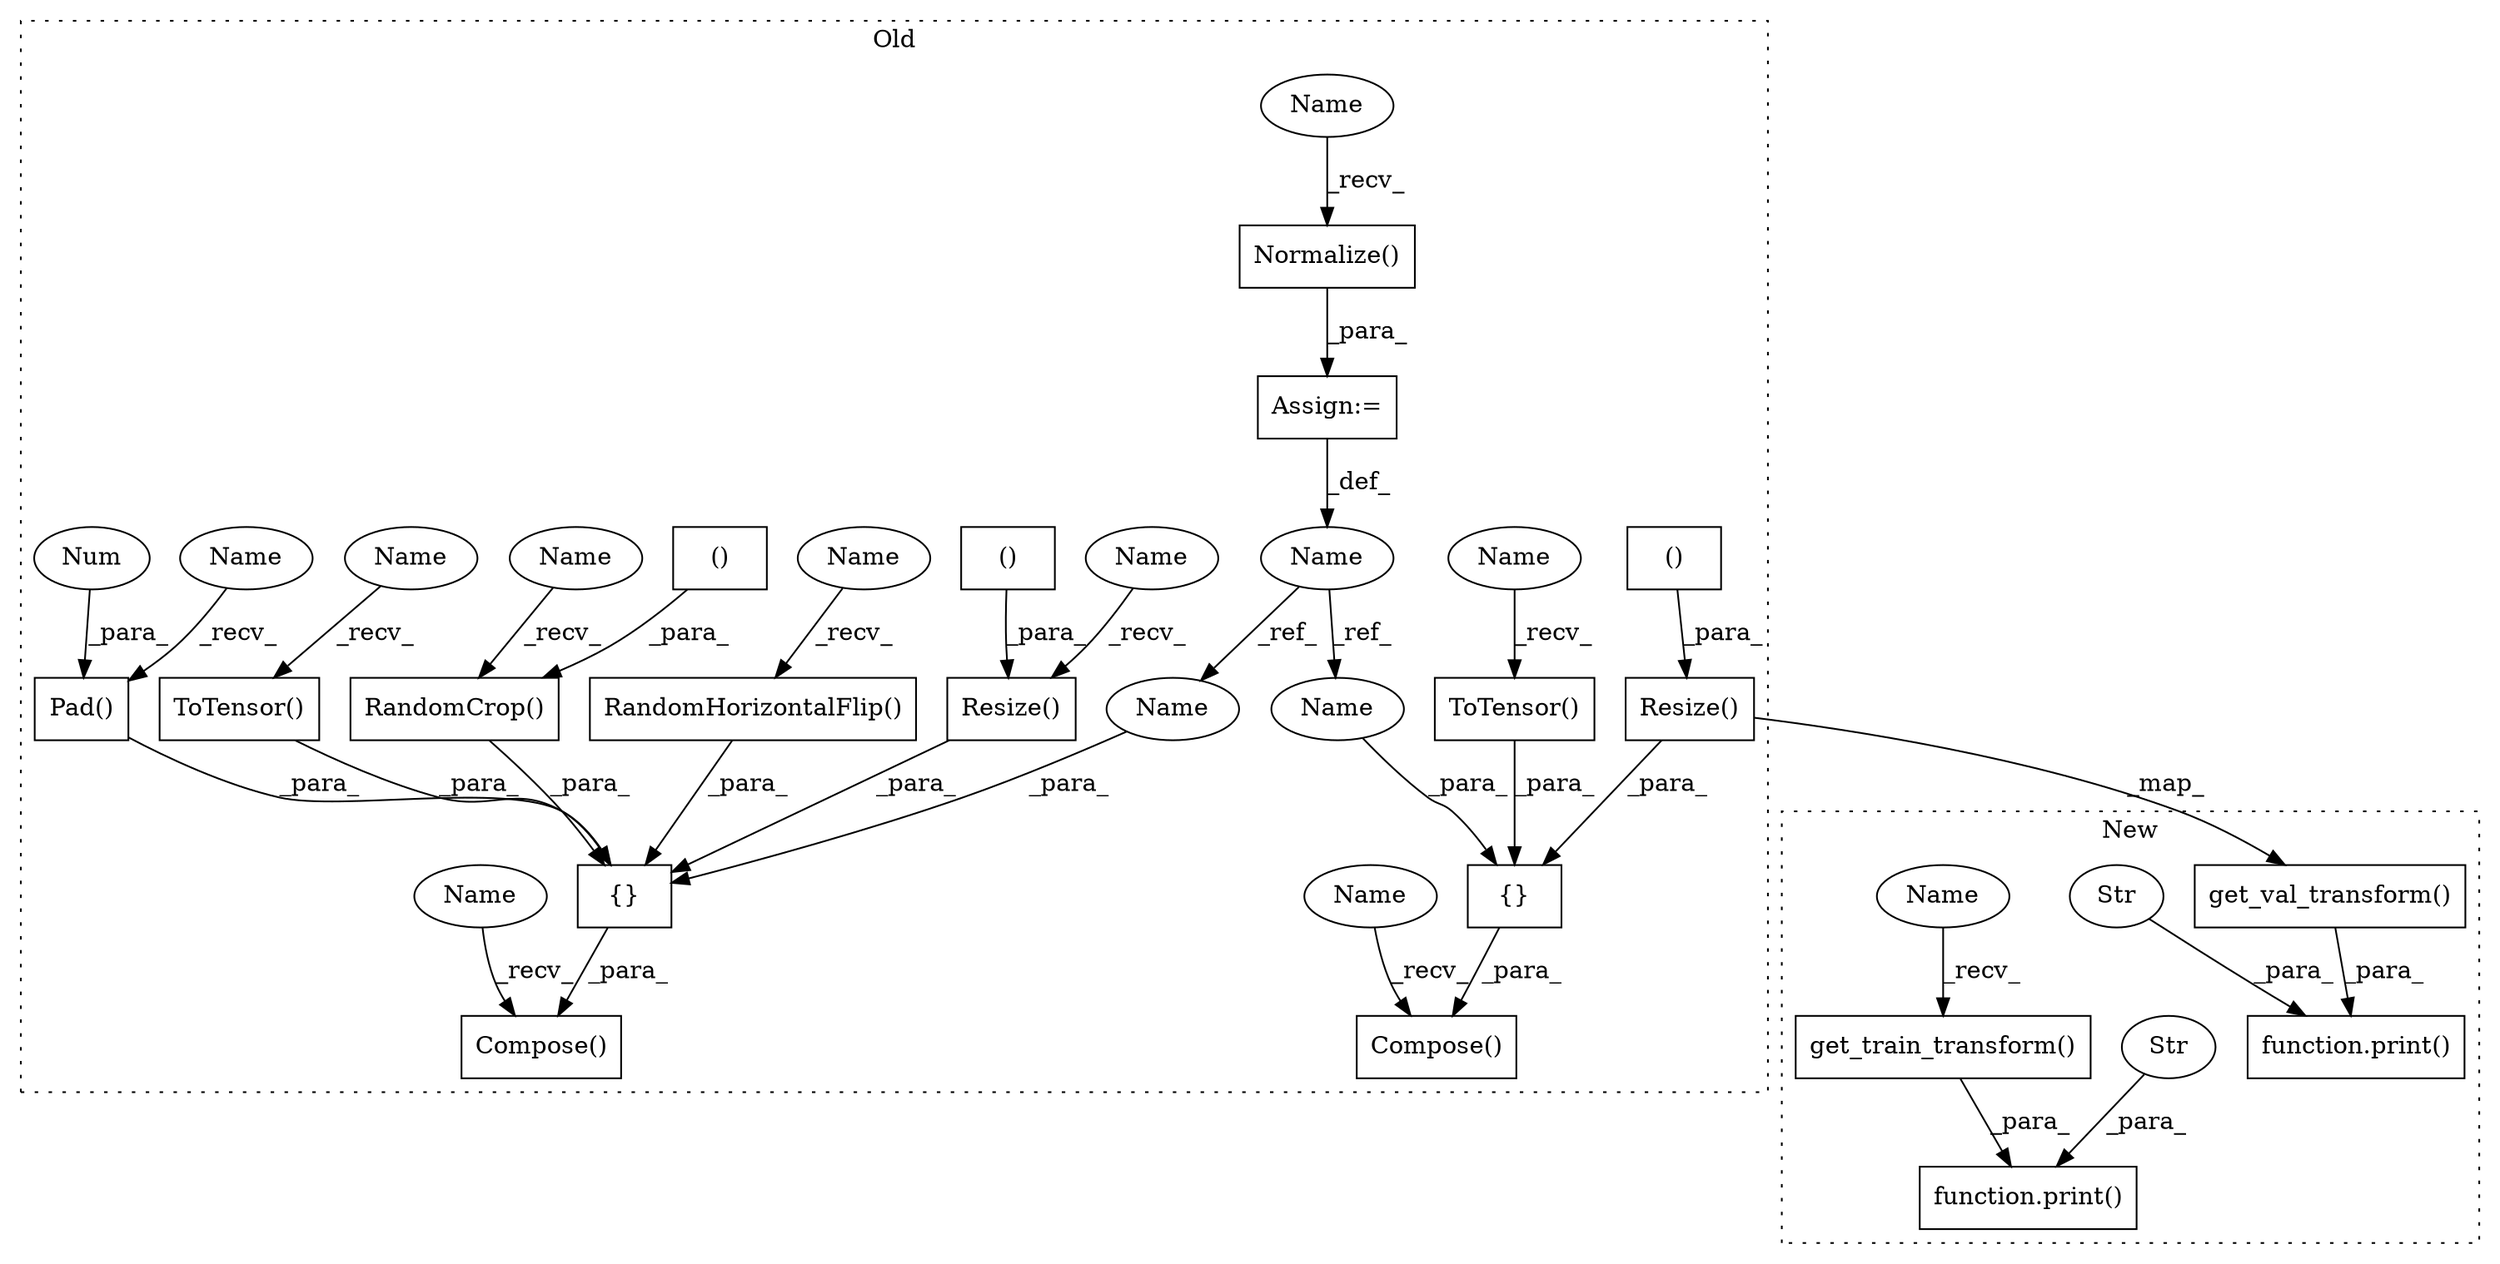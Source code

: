 digraph G {
subgraph cluster0 {
1 [label="Pad()" a="75" s="2045,2053" l="6,1" shape="box"];
3 [label="ToTensor()" a="75" s="2329" l="12" shape="box"];
4 [label="Compose()" a="75" s="2247,2366" l="10,1" shape="box"];
5 [label="()" a="54" s="2288" l="12" shape="box"];
6 [label="Resize()" a="75" s="2267,2301" l="9,18" shape="box"];
8 [label="Compose()" a="75" s="1924,2225" l="10,1" shape="box"];
9 [label="()" a="54" s="1965" l="12" shape="box"];
11 [label="{}" a="59" s="1934,2219" l="10,0" shape="box"];
12 [label="Name" a="87" s="1823" l="9" shape="ellipse"];
13 [label="{}" a="59" s="2257,2360" l="10,0" shape="box"];
14 [label="()" a="54" s="2089" l="12" shape="box"];
15 [label="RandomCrop()" a="75" s="2064,2102" l="13,1" shape="box"];
16 [label="Normalize()" a="75" s="1835" l="66" shape="box"];
17 [label="Resize()" a="75" s="1944,1978" l="9,18" shape="box"];
18 [label="RandomHorizontalFlip()" a="75" s="2006" l="29" shape="box"];
19 [label="Num" a="76" s="2051" l="2" shape="ellipse"];
23 [label="Assign:=" a="68" s="1832" l="3" shape="box"];
24 [label="ToTensor()" a="75" s="2188" l="12" shape="box"];
25 [label="Name" a="87" s="2351" l="9" shape="ellipse"];
26 [label="Name" a="87" s="2210" l="9" shape="ellipse"];
28 [label="Name" a="87" s="1835" l="1" shape="ellipse"];
29 [label="Name" a="87" s="2329" l="1" shape="ellipse"];
30 [label="Name" a="87" s="2006" l="1" shape="ellipse"];
31 [label="Name" a="87" s="2064" l="1" shape="ellipse"];
32 [label="Name" a="87" s="1924" l="1" shape="ellipse"];
33 [label="Name" a="87" s="2247" l="1" shape="ellipse"];
34 [label="Name" a="87" s="2188" l="1" shape="ellipse"];
35 [label="Name" a="87" s="2045" l="1" shape="ellipse"];
36 [label="Name" a="87" s="1944" l="1" shape="ellipse"];
label = "Old";
style="dotted";
}
subgraph cluster1 {
2 [label="function.print()" a="75" s="2267,2305" l="6,1" shape="box"];
7 [label="get_val_transform()" a="75" s="2166,2213" l="24,1" shape="box"];
10 [label="Str" a="66" s="2273" l="17" shape="ellipse"];
20 [label="get_train_transform()" a="75" s="1849,1919" l="26,226" shape="box"];
21 [label="function.print()" a="75" s="2219,2261" l="6,1" shape="box"];
22 [label="Str" a="66" s="2225" l="19" shape="ellipse"];
27 [label="Name" a="87" s="1849" l="5" shape="ellipse"];
label = "New";
style="dotted";
}
1 -> 11 [label="_para_"];
3 -> 13 [label="_para_"];
5 -> 6 [label="_para_"];
6 -> 13 [label="_para_"];
6 -> 7 [label="_map_"];
7 -> 2 [label="_para_"];
9 -> 17 [label="_para_"];
10 -> 2 [label="_para_"];
11 -> 8 [label="_para_"];
12 -> 25 [label="_ref_"];
12 -> 26 [label="_ref_"];
13 -> 4 [label="_para_"];
14 -> 15 [label="_para_"];
15 -> 11 [label="_para_"];
16 -> 23 [label="_para_"];
17 -> 11 [label="_para_"];
18 -> 11 [label="_para_"];
19 -> 1 [label="_para_"];
20 -> 21 [label="_para_"];
22 -> 21 [label="_para_"];
23 -> 12 [label="_def_"];
24 -> 11 [label="_para_"];
25 -> 13 [label="_para_"];
26 -> 11 [label="_para_"];
27 -> 20 [label="_recv_"];
28 -> 16 [label="_recv_"];
29 -> 3 [label="_recv_"];
30 -> 18 [label="_recv_"];
31 -> 15 [label="_recv_"];
32 -> 8 [label="_recv_"];
33 -> 4 [label="_recv_"];
34 -> 24 [label="_recv_"];
35 -> 1 [label="_recv_"];
36 -> 17 [label="_recv_"];
}